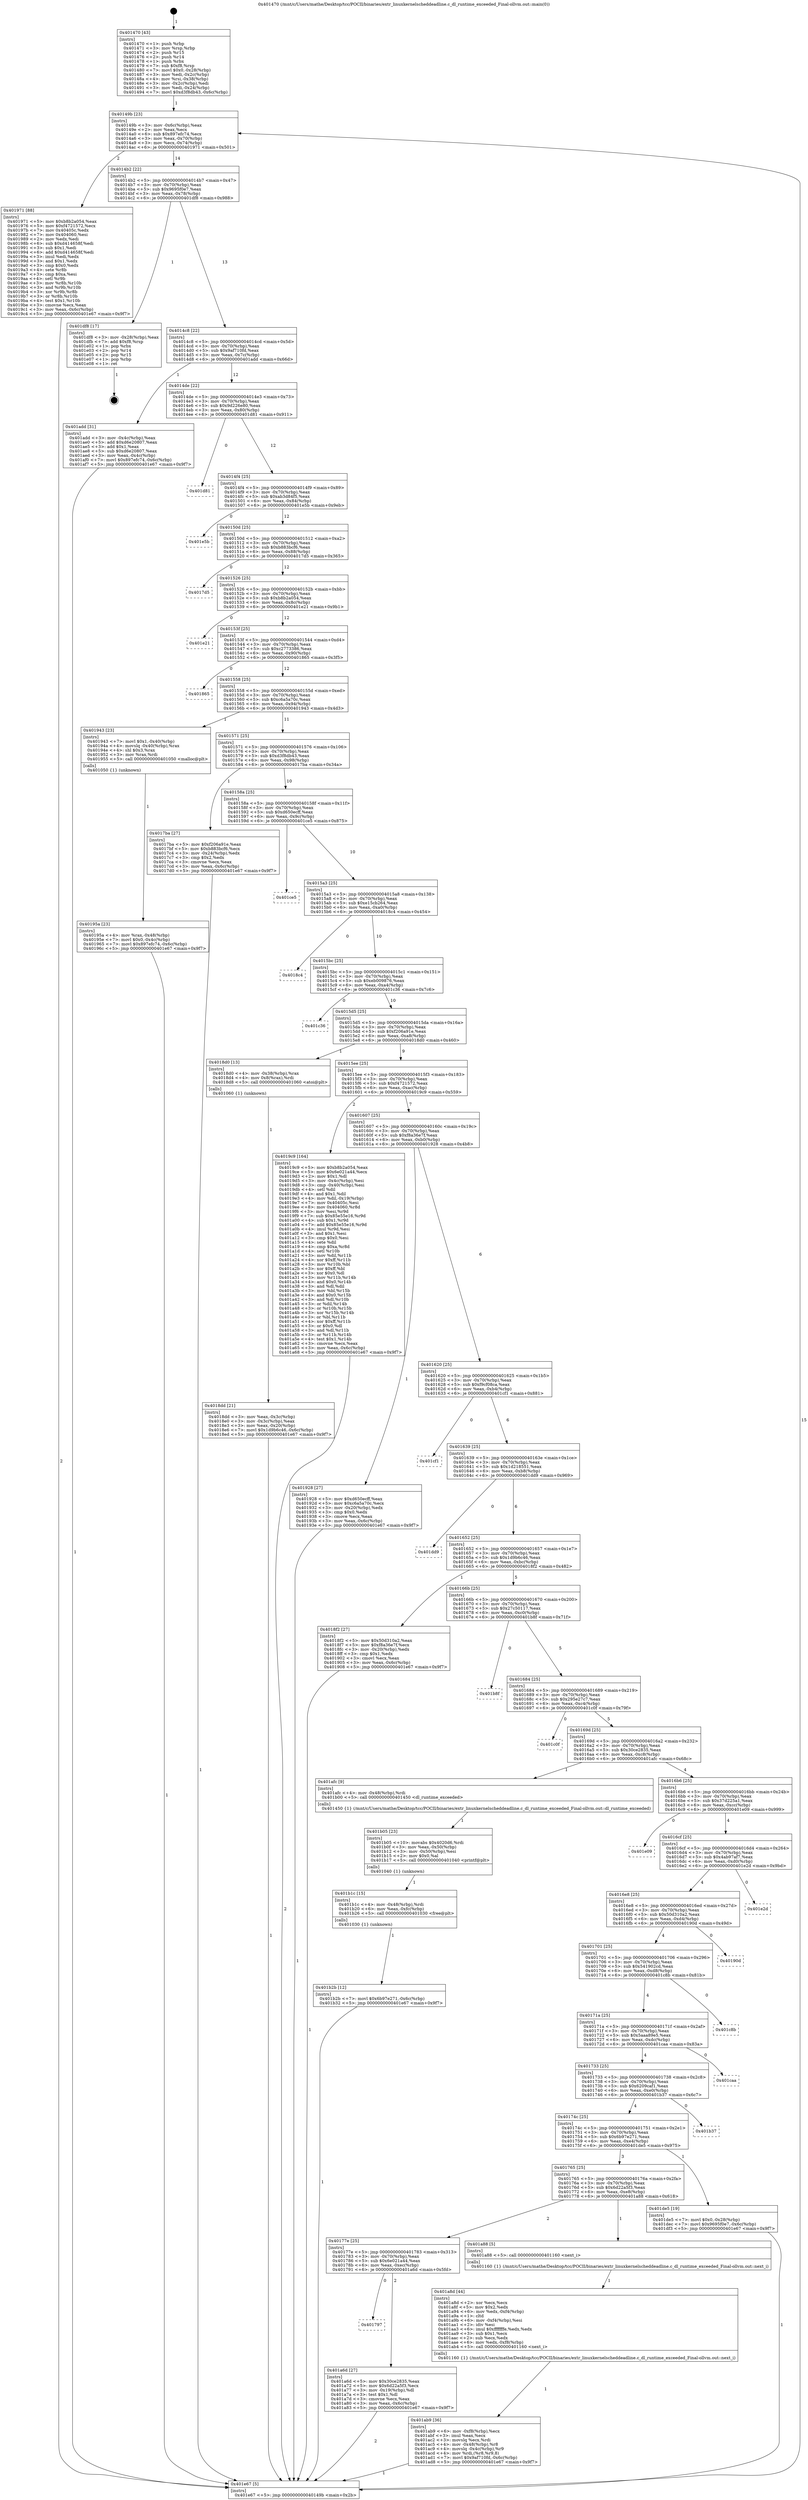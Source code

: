 digraph "0x401470" {
  label = "0x401470 (/mnt/c/Users/mathe/Desktop/tcc/POCII/binaries/extr_linuxkernelscheddeadline.c_dl_runtime_exceeded_Final-ollvm.out::main(0))"
  labelloc = "t"
  node[shape=record]

  Entry [label="",width=0.3,height=0.3,shape=circle,fillcolor=black,style=filled]
  "0x40149b" [label="{
     0x40149b [23]\l
     | [instrs]\l
     &nbsp;&nbsp;0x40149b \<+3\>: mov -0x6c(%rbp),%eax\l
     &nbsp;&nbsp;0x40149e \<+2\>: mov %eax,%ecx\l
     &nbsp;&nbsp;0x4014a0 \<+6\>: sub $0x897efc74,%ecx\l
     &nbsp;&nbsp;0x4014a6 \<+3\>: mov %eax,-0x70(%rbp)\l
     &nbsp;&nbsp;0x4014a9 \<+3\>: mov %ecx,-0x74(%rbp)\l
     &nbsp;&nbsp;0x4014ac \<+6\>: je 0000000000401971 \<main+0x501\>\l
  }"]
  "0x401971" [label="{
     0x401971 [88]\l
     | [instrs]\l
     &nbsp;&nbsp;0x401971 \<+5\>: mov $0xb8b2a054,%eax\l
     &nbsp;&nbsp;0x401976 \<+5\>: mov $0xf4721572,%ecx\l
     &nbsp;&nbsp;0x40197b \<+7\>: mov 0x40405c,%edx\l
     &nbsp;&nbsp;0x401982 \<+7\>: mov 0x404060,%esi\l
     &nbsp;&nbsp;0x401989 \<+2\>: mov %edx,%edi\l
     &nbsp;&nbsp;0x40198b \<+6\>: sub $0xd414658f,%edi\l
     &nbsp;&nbsp;0x401991 \<+3\>: sub $0x1,%edi\l
     &nbsp;&nbsp;0x401994 \<+6\>: add $0xd414658f,%edi\l
     &nbsp;&nbsp;0x40199a \<+3\>: imul %edi,%edx\l
     &nbsp;&nbsp;0x40199d \<+3\>: and $0x1,%edx\l
     &nbsp;&nbsp;0x4019a0 \<+3\>: cmp $0x0,%edx\l
     &nbsp;&nbsp;0x4019a3 \<+4\>: sete %r8b\l
     &nbsp;&nbsp;0x4019a7 \<+3\>: cmp $0xa,%esi\l
     &nbsp;&nbsp;0x4019aa \<+4\>: setl %r9b\l
     &nbsp;&nbsp;0x4019ae \<+3\>: mov %r8b,%r10b\l
     &nbsp;&nbsp;0x4019b1 \<+3\>: and %r9b,%r10b\l
     &nbsp;&nbsp;0x4019b4 \<+3\>: xor %r9b,%r8b\l
     &nbsp;&nbsp;0x4019b7 \<+3\>: or %r8b,%r10b\l
     &nbsp;&nbsp;0x4019ba \<+4\>: test $0x1,%r10b\l
     &nbsp;&nbsp;0x4019be \<+3\>: cmovne %ecx,%eax\l
     &nbsp;&nbsp;0x4019c1 \<+3\>: mov %eax,-0x6c(%rbp)\l
     &nbsp;&nbsp;0x4019c4 \<+5\>: jmp 0000000000401e67 \<main+0x9f7\>\l
  }"]
  "0x4014b2" [label="{
     0x4014b2 [22]\l
     | [instrs]\l
     &nbsp;&nbsp;0x4014b2 \<+5\>: jmp 00000000004014b7 \<main+0x47\>\l
     &nbsp;&nbsp;0x4014b7 \<+3\>: mov -0x70(%rbp),%eax\l
     &nbsp;&nbsp;0x4014ba \<+5\>: sub $0x9695f0e7,%eax\l
     &nbsp;&nbsp;0x4014bf \<+3\>: mov %eax,-0x78(%rbp)\l
     &nbsp;&nbsp;0x4014c2 \<+6\>: je 0000000000401df8 \<main+0x988\>\l
  }"]
  Exit [label="",width=0.3,height=0.3,shape=circle,fillcolor=black,style=filled,peripheries=2]
  "0x401df8" [label="{
     0x401df8 [17]\l
     | [instrs]\l
     &nbsp;&nbsp;0x401df8 \<+3\>: mov -0x28(%rbp),%eax\l
     &nbsp;&nbsp;0x401dfb \<+7\>: add $0xf8,%rsp\l
     &nbsp;&nbsp;0x401e02 \<+1\>: pop %rbx\l
     &nbsp;&nbsp;0x401e03 \<+2\>: pop %r14\l
     &nbsp;&nbsp;0x401e05 \<+2\>: pop %r15\l
     &nbsp;&nbsp;0x401e07 \<+1\>: pop %rbp\l
     &nbsp;&nbsp;0x401e08 \<+1\>: ret\l
  }"]
  "0x4014c8" [label="{
     0x4014c8 [22]\l
     | [instrs]\l
     &nbsp;&nbsp;0x4014c8 \<+5\>: jmp 00000000004014cd \<main+0x5d\>\l
     &nbsp;&nbsp;0x4014cd \<+3\>: mov -0x70(%rbp),%eax\l
     &nbsp;&nbsp;0x4014d0 \<+5\>: sub $0x9af710fd,%eax\l
     &nbsp;&nbsp;0x4014d5 \<+3\>: mov %eax,-0x7c(%rbp)\l
     &nbsp;&nbsp;0x4014d8 \<+6\>: je 0000000000401add \<main+0x66d\>\l
  }"]
  "0x401b2b" [label="{
     0x401b2b [12]\l
     | [instrs]\l
     &nbsp;&nbsp;0x401b2b \<+7\>: movl $0x6b97e271,-0x6c(%rbp)\l
     &nbsp;&nbsp;0x401b32 \<+5\>: jmp 0000000000401e67 \<main+0x9f7\>\l
  }"]
  "0x401add" [label="{
     0x401add [31]\l
     | [instrs]\l
     &nbsp;&nbsp;0x401add \<+3\>: mov -0x4c(%rbp),%eax\l
     &nbsp;&nbsp;0x401ae0 \<+5\>: add $0xd6e20807,%eax\l
     &nbsp;&nbsp;0x401ae5 \<+3\>: add $0x1,%eax\l
     &nbsp;&nbsp;0x401ae8 \<+5\>: sub $0xd6e20807,%eax\l
     &nbsp;&nbsp;0x401aed \<+3\>: mov %eax,-0x4c(%rbp)\l
     &nbsp;&nbsp;0x401af0 \<+7\>: movl $0x897efc74,-0x6c(%rbp)\l
     &nbsp;&nbsp;0x401af7 \<+5\>: jmp 0000000000401e67 \<main+0x9f7\>\l
  }"]
  "0x4014de" [label="{
     0x4014de [22]\l
     | [instrs]\l
     &nbsp;&nbsp;0x4014de \<+5\>: jmp 00000000004014e3 \<main+0x73\>\l
     &nbsp;&nbsp;0x4014e3 \<+3\>: mov -0x70(%rbp),%eax\l
     &nbsp;&nbsp;0x4014e6 \<+5\>: sub $0x9d226e80,%eax\l
     &nbsp;&nbsp;0x4014eb \<+3\>: mov %eax,-0x80(%rbp)\l
     &nbsp;&nbsp;0x4014ee \<+6\>: je 0000000000401d81 \<main+0x911\>\l
  }"]
  "0x401b1c" [label="{
     0x401b1c [15]\l
     | [instrs]\l
     &nbsp;&nbsp;0x401b1c \<+4\>: mov -0x48(%rbp),%rdi\l
     &nbsp;&nbsp;0x401b20 \<+6\>: mov %eax,-0xfc(%rbp)\l
     &nbsp;&nbsp;0x401b26 \<+5\>: call 0000000000401030 \<free@plt\>\l
     | [calls]\l
     &nbsp;&nbsp;0x401030 \{1\} (unknown)\l
  }"]
  "0x401d81" [label="{
     0x401d81\l
  }", style=dashed]
  "0x4014f4" [label="{
     0x4014f4 [25]\l
     | [instrs]\l
     &nbsp;&nbsp;0x4014f4 \<+5\>: jmp 00000000004014f9 \<main+0x89\>\l
     &nbsp;&nbsp;0x4014f9 \<+3\>: mov -0x70(%rbp),%eax\l
     &nbsp;&nbsp;0x4014fc \<+5\>: sub $0xab3d84f5,%eax\l
     &nbsp;&nbsp;0x401501 \<+6\>: mov %eax,-0x84(%rbp)\l
     &nbsp;&nbsp;0x401507 \<+6\>: je 0000000000401e5b \<main+0x9eb\>\l
  }"]
  "0x401b05" [label="{
     0x401b05 [23]\l
     | [instrs]\l
     &nbsp;&nbsp;0x401b05 \<+10\>: movabs $0x4020d6,%rdi\l
     &nbsp;&nbsp;0x401b0f \<+3\>: mov %eax,-0x50(%rbp)\l
     &nbsp;&nbsp;0x401b12 \<+3\>: mov -0x50(%rbp),%esi\l
     &nbsp;&nbsp;0x401b15 \<+2\>: mov $0x0,%al\l
     &nbsp;&nbsp;0x401b17 \<+5\>: call 0000000000401040 \<printf@plt\>\l
     | [calls]\l
     &nbsp;&nbsp;0x401040 \{1\} (unknown)\l
  }"]
  "0x401e5b" [label="{
     0x401e5b\l
  }", style=dashed]
  "0x40150d" [label="{
     0x40150d [25]\l
     | [instrs]\l
     &nbsp;&nbsp;0x40150d \<+5\>: jmp 0000000000401512 \<main+0xa2\>\l
     &nbsp;&nbsp;0x401512 \<+3\>: mov -0x70(%rbp),%eax\l
     &nbsp;&nbsp;0x401515 \<+5\>: sub $0xb883bcf6,%eax\l
     &nbsp;&nbsp;0x40151a \<+6\>: mov %eax,-0x88(%rbp)\l
     &nbsp;&nbsp;0x401520 \<+6\>: je 00000000004017d5 \<main+0x365\>\l
  }"]
  "0x401ab9" [label="{
     0x401ab9 [36]\l
     | [instrs]\l
     &nbsp;&nbsp;0x401ab9 \<+6\>: mov -0xf8(%rbp),%ecx\l
     &nbsp;&nbsp;0x401abf \<+3\>: imul %eax,%ecx\l
     &nbsp;&nbsp;0x401ac2 \<+3\>: movslq %ecx,%rdi\l
     &nbsp;&nbsp;0x401ac5 \<+4\>: mov -0x48(%rbp),%r8\l
     &nbsp;&nbsp;0x401ac9 \<+4\>: movslq -0x4c(%rbp),%r9\l
     &nbsp;&nbsp;0x401acd \<+4\>: mov %rdi,(%r8,%r9,8)\l
     &nbsp;&nbsp;0x401ad1 \<+7\>: movl $0x9af710fd,-0x6c(%rbp)\l
     &nbsp;&nbsp;0x401ad8 \<+5\>: jmp 0000000000401e67 \<main+0x9f7\>\l
  }"]
  "0x4017d5" [label="{
     0x4017d5\l
  }", style=dashed]
  "0x401526" [label="{
     0x401526 [25]\l
     | [instrs]\l
     &nbsp;&nbsp;0x401526 \<+5\>: jmp 000000000040152b \<main+0xbb\>\l
     &nbsp;&nbsp;0x40152b \<+3\>: mov -0x70(%rbp),%eax\l
     &nbsp;&nbsp;0x40152e \<+5\>: sub $0xb8b2a054,%eax\l
     &nbsp;&nbsp;0x401533 \<+6\>: mov %eax,-0x8c(%rbp)\l
     &nbsp;&nbsp;0x401539 \<+6\>: je 0000000000401e21 \<main+0x9b1\>\l
  }"]
  "0x401a8d" [label="{
     0x401a8d [44]\l
     | [instrs]\l
     &nbsp;&nbsp;0x401a8d \<+2\>: xor %ecx,%ecx\l
     &nbsp;&nbsp;0x401a8f \<+5\>: mov $0x2,%edx\l
     &nbsp;&nbsp;0x401a94 \<+6\>: mov %edx,-0xf4(%rbp)\l
     &nbsp;&nbsp;0x401a9a \<+1\>: cltd\l
     &nbsp;&nbsp;0x401a9b \<+6\>: mov -0xf4(%rbp),%esi\l
     &nbsp;&nbsp;0x401aa1 \<+2\>: idiv %esi\l
     &nbsp;&nbsp;0x401aa3 \<+6\>: imul $0xfffffffe,%edx,%edx\l
     &nbsp;&nbsp;0x401aa9 \<+3\>: sub $0x1,%ecx\l
     &nbsp;&nbsp;0x401aac \<+2\>: sub %ecx,%edx\l
     &nbsp;&nbsp;0x401aae \<+6\>: mov %edx,-0xf8(%rbp)\l
     &nbsp;&nbsp;0x401ab4 \<+5\>: call 0000000000401160 \<next_i\>\l
     | [calls]\l
     &nbsp;&nbsp;0x401160 \{1\} (/mnt/c/Users/mathe/Desktop/tcc/POCII/binaries/extr_linuxkernelscheddeadline.c_dl_runtime_exceeded_Final-ollvm.out::next_i)\l
  }"]
  "0x401e21" [label="{
     0x401e21\l
  }", style=dashed]
  "0x40153f" [label="{
     0x40153f [25]\l
     | [instrs]\l
     &nbsp;&nbsp;0x40153f \<+5\>: jmp 0000000000401544 \<main+0xd4\>\l
     &nbsp;&nbsp;0x401544 \<+3\>: mov -0x70(%rbp),%eax\l
     &nbsp;&nbsp;0x401547 \<+5\>: sub $0xc2773386,%eax\l
     &nbsp;&nbsp;0x40154c \<+6\>: mov %eax,-0x90(%rbp)\l
     &nbsp;&nbsp;0x401552 \<+6\>: je 0000000000401865 \<main+0x3f5\>\l
  }"]
  "0x401797" [label="{
     0x401797\l
  }", style=dashed]
  "0x401865" [label="{
     0x401865\l
  }", style=dashed]
  "0x401558" [label="{
     0x401558 [25]\l
     | [instrs]\l
     &nbsp;&nbsp;0x401558 \<+5\>: jmp 000000000040155d \<main+0xed\>\l
     &nbsp;&nbsp;0x40155d \<+3\>: mov -0x70(%rbp),%eax\l
     &nbsp;&nbsp;0x401560 \<+5\>: sub $0xc6a5a70c,%eax\l
     &nbsp;&nbsp;0x401565 \<+6\>: mov %eax,-0x94(%rbp)\l
     &nbsp;&nbsp;0x40156b \<+6\>: je 0000000000401943 \<main+0x4d3\>\l
  }"]
  "0x401a6d" [label="{
     0x401a6d [27]\l
     | [instrs]\l
     &nbsp;&nbsp;0x401a6d \<+5\>: mov $0x30ce2835,%eax\l
     &nbsp;&nbsp;0x401a72 \<+5\>: mov $0x6d22a5f3,%ecx\l
     &nbsp;&nbsp;0x401a77 \<+3\>: mov -0x19(%rbp),%dl\l
     &nbsp;&nbsp;0x401a7a \<+3\>: test $0x1,%dl\l
     &nbsp;&nbsp;0x401a7d \<+3\>: cmovne %ecx,%eax\l
     &nbsp;&nbsp;0x401a80 \<+3\>: mov %eax,-0x6c(%rbp)\l
     &nbsp;&nbsp;0x401a83 \<+5\>: jmp 0000000000401e67 \<main+0x9f7\>\l
  }"]
  "0x401943" [label="{
     0x401943 [23]\l
     | [instrs]\l
     &nbsp;&nbsp;0x401943 \<+7\>: movl $0x1,-0x40(%rbp)\l
     &nbsp;&nbsp;0x40194a \<+4\>: movslq -0x40(%rbp),%rax\l
     &nbsp;&nbsp;0x40194e \<+4\>: shl $0x3,%rax\l
     &nbsp;&nbsp;0x401952 \<+3\>: mov %rax,%rdi\l
     &nbsp;&nbsp;0x401955 \<+5\>: call 0000000000401050 \<malloc@plt\>\l
     | [calls]\l
     &nbsp;&nbsp;0x401050 \{1\} (unknown)\l
  }"]
  "0x401571" [label="{
     0x401571 [25]\l
     | [instrs]\l
     &nbsp;&nbsp;0x401571 \<+5\>: jmp 0000000000401576 \<main+0x106\>\l
     &nbsp;&nbsp;0x401576 \<+3\>: mov -0x70(%rbp),%eax\l
     &nbsp;&nbsp;0x401579 \<+5\>: sub $0xd3f8db43,%eax\l
     &nbsp;&nbsp;0x40157e \<+6\>: mov %eax,-0x98(%rbp)\l
     &nbsp;&nbsp;0x401584 \<+6\>: je 00000000004017ba \<main+0x34a\>\l
  }"]
  "0x40177e" [label="{
     0x40177e [25]\l
     | [instrs]\l
     &nbsp;&nbsp;0x40177e \<+5\>: jmp 0000000000401783 \<main+0x313\>\l
     &nbsp;&nbsp;0x401783 \<+3\>: mov -0x70(%rbp),%eax\l
     &nbsp;&nbsp;0x401786 \<+5\>: sub $0x6e021a44,%eax\l
     &nbsp;&nbsp;0x40178b \<+6\>: mov %eax,-0xec(%rbp)\l
     &nbsp;&nbsp;0x401791 \<+6\>: je 0000000000401a6d \<main+0x5fd\>\l
  }"]
  "0x4017ba" [label="{
     0x4017ba [27]\l
     | [instrs]\l
     &nbsp;&nbsp;0x4017ba \<+5\>: mov $0xf206a91e,%eax\l
     &nbsp;&nbsp;0x4017bf \<+5\>: mov $0xb883bcf6,%ecx\l
     &nbsp;&nbsp;0x4017c4 \<+3\>: mov -0x24(%rbp),%edx\l
     &nbsp;&nbsp;0x4017c7 \<+3\>: cmp $0x2,%edx\l
     &nbsp;&nbsp;0x4017ca \<+3\>: cmovne %ecx,%eax\l
     &nbsp;&nbsp;0x4017cd \<+3\>: mov %eax,-0x6c(%rbp)\l
     &nbsp;&nbsp;0x4017d0 \<+5\>: jmp 0000000000401e67 \<main+0x9f7\>\l
  }"]
  "0x40158a" [label="{
     0x40158a [25]\l
     | [instrs]\l
     &nbsp;&nbsp;0x40158a \<+5\>: jmp 000000000040158f \<main+0x11f\>\l
     &nbsp;&nbsp;0x40158f \<+3\>: mov -0x70(%rbp),%eax\l
     &nbsp;&nbsp;0x401592 \<+5\>: sub $0xd650ecff,%eax\l
     &nbsp;&nbsp;0x401597 \<+6\>: mov %eax,-0x9c(%rbp)\l
     &nbsp;&nbsp;0x40159d \<+6\>: je 0000000000401ce5 \<main+0x875\>\l
  }"]
  "0x401e67" [label="{
     0x401e67 [5]\l
     | [instrs]\l
     &nbsp;&nbsp;0x401e67 \<+5\>: jmp 000000000040149b \<main+0x2b\>\l
  }"]
  "0x401470" [label="{
     0x401470 [43]\l
     | [instrs]\l
     &nbsp;&nbsp;0x401470 \<+1\>: push %rbp\l
     &nbsp;&nbsp;0x401471 \<+3\>: mov %rsp,%rbp\l
     &nbsp;&nbsp;0x401474 \<+2\>: push %r15\l
     &nbsp;&nbsp;0x401476 \<+2\>: push %r14\l
     &nbsp;&nbsp;0x401478 \<+1\>: push %rbx\l
     &nbsp;&nbsp;0x401479 \<+7\>: sub $0xf8,%rsp\l
     &nbsp;&nbsp;0x401480 \<+7\>: movl $0x0,-0x28(%rbp)\l
     &nbsp;&nbsp;0x401487 \<+3\>: mov %edi,-0x2c(%rbp)\l
     &nbsp;&nbsp;0x40148a \<+4\>: mov %rsi,-0x38(%rbp)\l
     &nbsp;&nbsp;0x40148e \<+3\>: mov -0x2c(%rbp),%edi\l
     &nbsp;&nbsp;0x401491 \<+3\>: mov %edi,-0x24(%rbp)\l
     &nbsp;&nbsp;0x401494 \<+7\>: movl $0xd3f8db43,-0x6c(%rbp)\l
  }"]
  "0x401a88" [label="{
     0x401a88 [5]\l
     | [instrs]\l
     &nbsp;&nbsp;0x401a88 \<+5\>: call 0000000000401160 \<next_i\>\l
     | [calls]\l
     &nbsp;&nbsp;0x401160 \{1\} (/mnt/c/Users/mathe/Desktop/tcc/POCII/binaries/extr_linuxkernelscheddeadline.c_dl_runtime_exceeded_Final-ollvm.out::next_i)\l
  }"]
  "0x401ce5" [label="{
     0x401ce5\l
  }", style=dashed]
  "0x4015a3" [label="{
     0x4015a3 [25]\l
     | [instrs]\l
     &nbsp;&nbsp;0x4015a3 \<+5\>: jmp 00000000004015a8 \<main+0x138\>\l
     &nbsp;&nbsp;0x4015a8 \<+3\>: mov -0x70(%rbp),%eax\l
     &nbsp;&nbsp;0x4015ab \<+5\>: sub $0xe15cb264,%eax\l
     &nbsp;&nbsp;0x4015b0 \<+6\>: mov %eax,-0xa0(%rbp)\l
     &nbsp;&nbsp;0x4015b6 \<+6\>: je 00000000004018c4 \<main+0x454\>\l
  }"]
  "0x401765" [label="{
     0x401765 [25]\l
     | [instrs]\l
     &nbsp;&nbsp;0x401765 \<+5\>: jmp 000000000040176a \<main+0x2fa\>\l
     &nbsp;&nbsp;0x40176a \<+3\>: mov -0x70(%rbp),%eax\l
     &nbsp;&nbsp;0x40176d \<+5\>: sub $0x6d22a5f3,%eax\l
     &nbsp;&nbsp;0x401772 \<+6\>: mov %eax,-0xe8(%rbp)\l
     &nbsp;&nbsp;0x401778 \<+6\>: je 0000000000401a88 \<main+0x618\>\l
  }"]
  "0x4018c4" [label="{
     0x4018c4\l
  }", style=dashed]
  "0x4015bc" [label="{
     0x4015bc [25]\l
     | [instrs]\l
     &nbsp;&nbsp;0x4015bc \<+5\>: jmp 00000000004015c1 \<main+0x151\>\l
     &nbsp;&nbsp;0x4015c1 \<+3\>: mov -0x70(%rbp),%eax\l
     &nbsp;&nbsp;0x4015c4 \<+5\>: sub $0xeb009876,%eax\l
     &nbsp;&nbsp;0x4015c9 \<+6\>: mov %eax,-0xa4(%rbp)\l
     &nbsp;&nbsp;0x4015cf \<+6\>: je 0000000000401c36 \<main+0x7c6\>\l
  }"]
  "0x401de5" [label="{
     0x401de5 [19]\l
     | [instrs]\l
     &nbsp;&nbsp;0x401de5 \<+7\>: movl $0x0,-0x28(%rbp)\l
     &nbsp;&nbsp;0x401dec \<+7\>: movl $0x9695f0e7,-0x6c(%rbp)\l
     &nbsp;&nbsp;0x401df3 \<+5\>: jmp 0000000000401e67 \<main+0x9f7\>\l
  }"]
  "0x401c36" [label="{
     0x401c36\l
  }", style=dashed]
  "0x4015d5" [label="{
     0x4015d5 [25]\l
     | [instrs]\l
     &nbsp;&nbsp;0x4015d5 \<+5\>: jmp 00000000004015da \<main+0x16a\>\l
     &nbsp;&nbsp;0x4015da \<+3\>: mov -0x70(%rbp),%eax\l
     &nbsp;&nbsp;0x4015dd \<+5\>: sub $0xf206a91e,%eax\l
     &nbsp;&nbsp;0x4015e2 \<+6\>: mov %eax,-0xa8(%rbp)\l
     &nbsp;&nbsp;0x4015e8 \<+6\>: je 00000000004018d0 \<main+0x460\>\l
  }"]
  "0x40174c" [label="{
     0x40174c [25]\l
     | [instrs]\l
     &nbsp;&nbsp;0x40174c \<+5\>: jmp 0000000000401751 \<main+0x2e1\>\l
     &nbsp;&nbsp;0x401751 \<+3\>: mov -0x70(%rbp),%eax\l
     &nbsp;&nbsp;0x401754 \<+5\>: sub $0x6b97e271,%eax\l
     &nbsp;&nbsp;0x401759 \<+6\>: mov %eax,-0xe4(%rbp)\l
     &nbsp;&nbsp;0x40175f \<+6\>: je 0000000000401de5 \<main+0x975\>\l
  }"]
  "0x4018d0" [label="{
     0x4018d0 [13]\l
     | [instrs]\l
     &nbsp;&nbsp;0x4018d0 \<+4\>: mov -0x38(%rbp),%rax\l
     &nbsp;&nbsp;0x4018d4 \<+4\>: mov 0x8(%rax),%rdi\l
     &nbsp;&nbsp;0x4018d8 \<+5\>: call 0000000000401060 \<atoi@plt\>\l
     | [calls]\l
     &nbsp;&nbsp;0x401060 \{1\} (unknown)\l
  }"]
  "0x4015ee" [label="{
     0x4015ee [25]\l
     | [instrs]\l
     &nbsp;&nbsp;0x4015ee \<+5\>: jmp 00000000004015f3 \<main+0x183\>\l
     &nbsp;&nbsp;0x4015f3 \<+3\>: mov -0x70(%rbp),%eax\l
     &nbsp;&nbsp;0x4015f6 \<+5\>: sub $0xf4721572,%eax\l
     &nbsp;&nbsp;0x4015fb \<+6\>: mov %eax,-0xac(%rbp)\l
     &nbsp;&nbsp;0x401601 \<+6\>: je 00000000004019c9 \<main+0x559\>\l
  }"]
  "0x4018dd" [label="{
     0x4018dd [21]\l
     | [instrs]\l
     &nbsp;&nbsp;0x4018dd \<+3\>: mov %eax,-0x3c(%rbp)\l
     &nbsp;&nbsp;0x4018e0 \<+3\>: mov -0x3c(%rbp),%eax\l
     &nbsp;&nbsp;0x4018e3 \<+3\>: mov %eax,-0x20(%rbp)\l
     &nbsp;&nbsp;0x4018e6 \<+7\>: movl $0x1d9b6c46,-0x6c(%rbp)\l
     &nbsp;&nbsp;0x4018ed \<+5\>: jmp 0000000000401e67 \<main+0x9f7\>\l
  }"]
  "0x401b37" [label="{
     0x401b37\l
  }", style=dashed]
  "0x4019c9" [label="{
     0x4019c9 [164]\l
     | [instrs]\l
     &nbsp;&nbsp;0x4019c9 \<+5\>: mov $0xb8b2a054,%eax\l
     &nbsp;&nbsp;0x4019ce \<+5\>: mov $0x6e021a44,%ecx\l
     &nbsp;&nbsp;0x4019d3 \<+2\>: mov $0x1,%dl\l
     &nbsp;&nbsp;0x4019d5 \<+3\>: mov -0x4c(%rbp),%esi\l
     &nbsp;&nbsp;0x4019d8 \<+3\>: cmp -0x40(%rbp),%esi\l
     &nbsp;&nbsp;0x4019db \<+4\>: setl %dil\l
     &nbsp;&nbsp;0x4019df \<+4\>: and $0x1,%dil\l
     &nbsp;&nbsp;0x4019e3 \<+4\>: mov %dil,-0x19(%rbp)\l
     &nbsp;&nbsp;0x4019e7 \<+7\>: mov 0x40405c,%esi\l
     &nbsp;&nbsp;0x4019ee \<+8\>: mov 0x404060,%r8d\l
     &nbsp;&nbsp;0x4019f6 \<+3\>: mov %esi,%r9d\l
     &nbsp;&nbsp;0x4019f9 \<+7\>: sub $0x85e55e16,%r9d\l
     &nbsp;&nbsp;0x401a00 \<+4\>: sub $0x1,%r9d\l
     &nbsp;&nbsp;0x401a04 \<+7\>: add $0x85e55e16,%r9d\l
     &nbsp;&nbsp;0x401a0b \<+4\>: imul %r9d,%esi\l
     &nbsp;&nbsp;0x401a0f \<+3\>: and $0x1,%esi\l
     &nbsp;&nbsp;0x401a12 \<+3\>: cmp $0x0,%esi\l
     &nbsp;&nbsp;0x401a15 \<+4\>: sete %dil\l
     &nbsp;&nbsp;0x401a19 \<+4\>: cmp $0xa,%r8d\l
     &nbsp;&nbsp;0x401a1d \<+4\>: setl %r10b\l
     &nbsp;&nbsp;0x401a21 \<+3\>: mov %dil,%r11b\l
     &nbsp;&nbsp;0x401a24 \<+4\>: xor $0xff,%r11b\l
     &nbsp;&nbsp;0x401a28 \<+3\>: mov %r10b,%bl\l
     &nbsp;&nbsp;0x401a2b \<+3\>: xor $0xff,%bl\l
     &nbsp;&nbsp;0x401a2e \<+3\>: xor $0x0,%dl\l
     &nbsp;&nbsp;0x401a31 \<+3\>: mov %r11b,%r14b\l
     &nbsp;&nbsp;0x401a34 \<+4\>: and $0x0,%r14b\l
     &nbsp;&nbsp;0x401a38 \<+3\>: and %dl,%dil\l
     &nbsp;&nbsp;0x401a3b \<+3\>: mov %bl,%r15b\l
     &nbsp;&nbsp;0x401a3e \<+4\>: and $0x0,%r15b\l
     &nbsp;&nbsp;0x401a42 \<+3\>: and %dl,%r10b\l
     &nbsp;&nbsp;0x401a45 \<+3\>: or %dil,%r14b\l
     &nbsp;&nbsp;0x401a48 \<+3\>: or %r10b,%r15b\l
     &nbsp;&nbsp;0x401a4b \<+3\>: xor %r15b,%r14b\l
     &nbsp;&nbsp;0x401a4e \<+3\>: or %bl,%r11b\l
     &nbsp;&nbsp;0x401a51 \<+4\>: xor $0xff,%r11b\l
     &nbsp;&nbsp;0x401a55 \<+3\>: or $0x0,%dl\l
     &nbsp;&nbsp;0x401a58 \<+3\>: and %dl,%r11b\l
     &nbsp;&nbsp;0x401a5b \<+3\>: or %r11b,%r14b\l
     &nbsp;&nbsp;0x401a5e \<+4\>: test $0x1,%r14b\l
     &nbsp;&nbsp;0x401a62 \<+3\>: cmovne %ecx,%eax\l
     &nbsp;&nbsp;0x401a65 \<+3\>: mov %eax,-0x6c(%rbp)\l
     &nbsp;&nbsp;0x401a68 \<+5\>: jmp 0000000000401e67 \<main+0x9f7\>\l
  }"]
  "0x401607" [label="{
     0x401607 [25]\l
     | [instrs]\l
     &nbsp;&nbsp;0x401607 \<+5\>: jmp 000000000040160c \<main+0x19c\>\l
     &nbsp;&nbsp;0x40160c \<+3\>: mov -0x70(%rbp),%eax\l
     &nbsp;&nbsp;0x40160f \<+5\>: sub $0xf8a36e7f,%eax\l
     &nbsp;&nbsp;0x401614 \<+6\>: mov %eax,-0xb0(%rbp)\l
     &nbsp;&nbsp;0x40161a \<+6\>: je 0000000000401928 \<main+0x4b8\>\l
  }"]
  "0x401733" [label="{
     0x401733 [25]\l
     | [instrs]\l
     &nbsp;&nbsp;0x401733 \<+5\>: jmp 0000000000401738 \<main+0x2c8\>\l
     &nbsp;&nbsp;0x401738 \<+3\>: mov -0x70(%rbp),%eax\l
     &nbsp;&nbsp;0x40173b \<+5\>: sub $0x6209caf1,%eax\l
     &nbsp;&nbsp;0x401740 \<+6\>: mov %eax,-0xe0(%rbp)\l
     &nbsp;&nbsp;0x401746 \<+6\>: je 0000000000401b37 \<main+0x6c7\>\l
  }"]
  "0x401928" [label="{
     0x401928 [27]\l
     | [instrs]\l
     &nbsp;&nbsp;0x401928 \<+5\>: mov $0xd650ecff,%eax\l
     &nbsp;&nbsp;0x40192d \<+5\>: mov $0xc6a5a70c,%ecx\l
     &nbsp;&nbsp;0x401932 \<+3\>: mov -0x20(%rbp),%edx\l
     &nbsp;&nbsp;0x401935 \<+3\>: cmp $0x0,%edx\l
     &nbsp;&nbsp;0x401938 \<+3\>: cmove %ecx,%eax\l
     &nbsp;&nbsp;0x40193b \<+3\>: mov %eax,-0x6c(%rbp)\l
     &nbsp;&nbsp;0x40193e \<+5\>: jmp 0000000000401e67 \<main+0x9f7\>\l
  }"]
  "0x401620" [label="{
     0x401620 [25]\l
     | [instrs]\l
     &nbsp;&nbsp;0x401620 \<+5\>: jmp 0000000000401625 \<main+0x1b5\>\l
     &nbsp;&nbsp;0x401625 \<+3\>: mov -0x70(%rbp),%eax\l
     &nbsp;&nbsp;0x401628 \<+5\>: sub $0xf9cf08ca,%eax\l
     &nbsp;&nbsp;0x40162d \<+6\>: mov %eax,-0xb4(%rbp)\l
     &nbsp;&nbsp;0x401633 \<+6\>: je 0000000000401cf1 \<main+0x881\>\l
  }"]
  "0x401caa" [label="{
     0x401caa\l
  }", style=dashed]
  "0x401cf1" [label="{
     0x401cf1\l
  }", style=dashed]
  "0x401639" [label="{
     0x401639 [25]\l
     | [instrs]\l
     &nbsp;&nbsp;0x401639 \<+5\>: jmp 000000000040163e \<main+0x1ce\>\l
     &nbsp;&nbsp;0x40163e \<+3\>: mov -0x70(%rbp),%eax\l
     &nbsp;&nbsp;0x401641 \<+5\>: sub $0x1d218551,%eax\l
     &nbsp;&nbsp;0x401646 \<+6\>: mov %eax,-0xb8(%rbp)\l
     &nbsp;&nbsp;0x40164c \<+6\>: je 0000000000401dd9 \<main+0x969\>\l
  }"]
  "0x40171a" [label="{
     0x40171a [25]\l
     | [instrs]\l
     &nbsp;&nbsp;0x40171a \<+5\>: jmp 000000000040171f \<main+0x2af\>\l
     &nbsp;&nbsp;0x40171f \<+3\>: mov -0x70(%rbp),%eax\l
     &nbsp;&nbsp;0x401722 \<+5\>: sub $0x5aaa89e5,%eax\l
     &nbsp;&nbsp;0x401727 \<+6\>: mov %eax,-0xdc(%rbp)\l
     &nbsp;&nbsp;0x40172d \<+6\>: je 0000000000401caa \<main+0x83a\>\l
  }"]
  "0x401dd9" [label="{
     0x401dd9\l
  }", style=dashed]
  "0x401652" [label="{
     0x401652 [25]\l
     | [instrs]\l
     &nbsp;&nbsp;0x401652 \<+5\>: jmp 0000000000401657 \<main+0x1e7\>\l
     &nbsp;&nbsp;0x401657 \<+3\>: mov -0x70(%rbp),%eax\l
     &nbsp;&nbsp;0x40165a \<+5\>: sub $0x1d9b6c46,%eax\l
     &nbsp;&nbsp;0x40165f \<+6\>: mov %eax,-0xbc(%rbp)\l
     &nbsp;&nbsp;0x401665 \<+6\>: je 00000000004018f2 \<main+0x482\>\l
  }"]
  "0x401c8b" [label="{
     0x401c8b\l
  }", style=dashed]
  "0x4018f2" [label="{
     0x4018f2 [27]\l
     | [instrs]\l
     &nbsp;&nbsp;0x4018f2 \<+5\>: mov $0x50d310a2,%eax\l
     &nbsp;&nbsp;0x4018f7 \<+5\>: mov $0xf8a36e7f,%ecx\l
     &nbsp;&nbsp;0x4018fc \<+3\>: mov -0x20(%rbp),%edx\l
     &nbsp;&nbsp;0x4018ff \<+3\>: cmp $0x1,%edx\l
     &nbsp;&nbsp;0x401902 \<+3\>: cmovl %ecx,%eax\l
     &nbsp;&nbsp;0x401905 \<+3\>: mov %eax,-0x6c(%rbp)\l
     &nbsp;&nbsp;0x401908 \<+5\>: jmp 0000000000401e67 \<main+0x9f7\>\l
  }"]
  "0x40166b" [label="{
     0x40166b [25]\l
     | [instrs]\l
     &nbsp;&nbsp;0x40166b \<+5\>: jmp 0000000000401670 \<main+0x200\>\l
     &nbsp;&nbsp;0x401670 \<+3\>: mov -0x70(%rbp),%eax\l
     &nbsp;&nbsp;0x401673 \<+5\>: sub $0x27c50117,%eax\l
     &nbsp;&nbsp;0x401678 \<+6\>: mov %eax,-0xc0(%rbp)\l
     &nbsp;&nbsp;0x40167e \<+6\>: je 0000000000401b8f \<main+0x71f\>\l
  }"]
  "0x40195a" [label="{
     0x40195a [23]\l
     | [instrs]\l
     &nbsp;&nbsp;0x40195a \<+4\>: mov %rax,-0x48(%rbp)\l
     &nbsp;&nbsp;0x40195e \<+7\>: movl $0x0,-0x4c(%rbp)\l
     &nbsp;&nbsp;0x401965 \<+7\>: movl $0x897efc74,-0x6c(%rbp)\l
     &nbsp;&nbsp;0x40196c \<+5\>: jmp 0000000000401e67 \<main+0x9f7\>\l
  }"]
  "0x401701" [label="{
     0x401701 [25]\l
     | [instrs]\l
     &nbsp;&nbsp;0x401701 \<+5\>: jmp 0000000000401706 \<main+0x296\>\l
     &nbsp;&nbsp;0x401706 \<+3\>: mov -0x70(%rbp),%eax\l
     &nbsp;&nbsp;0x401709 \<+5\>: sub $0x541902cd,%eax\l
     &nbsp;&nbsp;0x40170e \<+6\>: mov %eax,-0xd8(%rbp)\l
     &nbsp;&nbsp;0x401714 \<+6\>: je 0000000000401c8b \<main+0x81b\>\l
  }"]
  "0x401b8f" [label="{
     0x401b8f\l
  }", style=dashed]
  "0x401684" [label="{
     0x401684 [25]\l
     | [instrs]\l
     &nbsp;&nbsp;0x401684 \<+5\>: jmp 0000000000401689 \<main+0x219\>\l
     &nbsp;&nbsp;0x401689 \<+3\>: mov -0x70(%rbp),%eax\l
     &nbsp;&nbsp;0x40168c \<+5\>: sub $0x295e27c7,%eax\l
     &nbsp;&nbsp;0x401691 \<+6\>: mov %eax,-0xc4(%rbp)\l
     &nbsp;&nbsp;0x401697 \<+6\>: je 0000000000401c0f \<main+0x79f\>\l
  }"]
  "0x40190d" [label="{
     0x40190d\l
  }", style=dashed]
  "0x401c0f" [label="{
     0x401c0f\l
  }", style=dashed]
  "0x40169d" [label="{
     0x40169d [25]\l
     | [instrs]\l
     &nbsp;&nbsp;0x40169d \<+5\>: jmp 00000000004016a2 \<main+0x232\>\l
     &nbsp;&nbsp;0x4016a2 \<+3\>: mov -0x70(%rbp),%eax\l
     &nbsp;&nbsp;0x4016a5 \<+5\>: sub $0x30ce2835,%eax\l
     &nbsp;&nbsp;0x4016aa \<+6\>: mov %eax,-0xc8(%rbp)\l
     &nbsp;&nbsp;0x4016b0 \<+6\>: je 0000000000401afc \<main+0x68c\>\l
  }"]
  "0x4016e8" [label="{
     0x4016e8 [25]\l
     | [instrs]\l
     &nbsp;&nbsp;0x4016e8 \<+5\>: jmp 00000000004016ed \<main+0x27d\>\l
     &nbsp;&nbsp;0x4016ed \<+3\>: mov -0x70(%rbp),%eax\l
     &nbsp;&nbsp;0x4016f0 \<+5\>: sub $0x50d310a2,%eax\l
     &nbsp;&nbsp;0x4016f5 \<+6\>: mov %eax,-0xd4(%rbp)\l
     &nbsp;&nbsp;0x4016fb \<+6\>: je 000000000040190d \<main+0x49d\>\l
  }"]
  "0x401afc" [label="{
     0x401afc [9]\l
     | [instrs]\l
     &nbsp;&nbsp;0x401afc \<+4\>: mov -0x48(%rbp),%rdi\l
     &nbsp;&nbsp;0x401b00 \<+5\>: call 0000000000401450 \<dl_runtime_exceeded\>\l
     | [calls]\l
     &nbsp;&nbsp;0x401450 \{1\} (/mnt/c/Users/mathe/Desktop/tcc/POCII/binaries/extr_linuxkernelscheddeadline.c_dl_runtime_exceeded_Final-ollvm.out::dl_runtime_exceeded)\l
  }"]
  "0x4016b6" [label="{
     0x4016b6 [25]\l
     | [instrs]\l
     &nbsp;&nbsp;0x4016b6 \<+5\>: jmp 00000000004016bb \<main+0x24b\>\l
     &nbsp;&nbsp;0x4016bb \<+3\>: mov -0x70(%rbp),%eax\l
     &nbsp;&nbsp;0x4016be \<+5\>: sub $0x37d225a1,%eax\l
     &nbsp;&nbsp;0x4016c3 \<+6\>: mov %eax,-0xcc(%rbp)\l
     &nbsp;&nbsp;0x4016c9 \<+6\>: je 0000000000401e09 \<main+0x999\>\l
  }"]
  "0x401e2d" [label="{
     0x401e2d\l
  }", style=dashed]
  "0x401e09" [label="{
     0x401e09\l
  }", style=dashed]
  "0x4016cf" [label="{
     0x4016cf [25]\l
     | [instrs]\l
     &nbsp;&nbsp;0x4016cf \<+5\>: jmp 00000000004016d4 \<main+0x264\>\l
     &nbsp;&nbsp;0x4016d4 \<+3\>: mov -0x70(%rbp),%eax\l
     &nbsp;&nbsp;0x4016d7 \<+5\>: sub $0x4ab97af7,%eax\l
     &nbsp;&nbsp;0x4016dc \<+6\>: mov %eax,-0xd0(%rbp)\l
     &nbsp;&nbsp;0x4016e2 \<+6\>: je 0000000000401e2d \<main+0x9bd\>\l
  }"]
  Entry -> "0x401470" [label=" 1"]
  "0x40149b" -> "0x401971" [label=" 2"]
  "0x40149b" -> "0x4014b2" [label=" 14"]
  "0x401df8" -> Exit [label=" 1"]
  "0x4014b2" -> "0x401df8" [label=" 1"]
  "0x4014b2" -> "0x4014c8" [label=" 13"]
  "0x401de5" -> "0x401e67" [label=" 1"]
  "0x4014c8" -> "0x401add" [label=" 1"]
  "0x4014c8" -> "0x4014de" [label=" 12"]
  "0x401b2b" -> "0x401e67" [label=" 1"]
  "0x4014de" -> "0x401d81" [label=" 0"]
  "0x4014de" -> "0x4014f4" [label=" 12"]
  "0x401b1c" -> "0x401b2b" [label=" 1"]
  "0x4014f4" -> "0x401e5b" [label=" 0"]
  "0x4014f4" -> "0x40150d" [label=" 12"]
  "0x401b05" -> "0x401b1c" [label=" 1"]
  "0x40150d" -> "0x4017d5" [label=" 0"]
  "0x40150d" -> "0x401526" [label=" 12"]
  "0x401afc" -> "0x401b05" [label=" 1"]
  "0x401526" -> "0x401e21" [label=" 0"]
  "0x401526" -> "0x40153f" [label=" 12"]
  "0x401add" -> "0x401e67" [label=" 1"]
  "0x40153f" -> "0x401865" [label=" 0"]
  "0x40153f" -> "0x401558" [label=" 12"]
  "0x401ab9" -> "0x401e67" [label=" 1"]
  "0x401558" -> "0x401943" [label=" 1"]
  "0x401558" -> "0x401571" [label=" 11"]
  "0x401a8d" -> "0x401ab9" [label=" 1"]
  "0x401571" -> "0x4017ba" [label=" 1"]
  "0x401571" -> "0x40158a" [label=" 10"]
  "0x4017ba" -> "0x401e67" [label=" 1"]
  "0x401470" -> "0x40149b" [label=" 1"]
  "0x401e67" -> "0x40149b" [label=" 15"]
  "0x401a6d" -> "0x401e67" [label=" 2"]
  "0x40158a" -> "0x401ce5" [label=" 0"]
  "0x40158a" -> "0x4015a3" [label=" 10"]
  "0x40177e" -> "0x401797" [label=" 0"]
  "0x4015a3" -> "0x4018c4" [label=" 0"]
  "0x4015a3" -> "0x4015bc" [label=" 10"]
  "0x401a88" -> "0x401a8d" [label=" 1"]
  "0x4015bc" -> "0x401c36" [label=" 0"]
  "0x4015bc" -> "0x4015d5" [label=" 10"]
  "0x401765" -> "0x40177e" [label=" 2"]
  "0x4015d5" -> "0x4018d0" [label=" 1"]
  "0x4015d5" -> "0x4015ee" [label=" 9"]
  "0x4018d0" -> "0x4018dd" [label=" 1"]
  "0x4018dd" -> "0x401e67" [label=" 1"]
  "0x40177e" -> "0x401a6d" [label=" 2"]
  "0x4015ee" -> "0x4019c9" [label=" 2"]
  "0x4015ee" -> "0x401607" [label=" 7"]
  "0x40174c" -> "0x401765" [label=" 3"]
  "0x401607" -> "0x401928" [label=" 1"]
  "0x401607" -> "0x401620" [label=" 6"]
  "0x401765" -> "0x401a88" [label=" 1"]
  "0x401620" -> "0x401cf1" [label=" 0"]
  "0x401620" -> "0x401639" [label=" 6"]
  "0x401733" -> "0x40174c" [label=" 4"]
  "0x401639" -> "0x401dd9" [label=" 0"]
  "0x401639" -> "0x401652" [label=" 6"]
  "0x40174c" -> "0x401de5" [label=" 1"]
  "0x401652" -> "0x4018f2" [label=" 1"]
  "0x401652" -> "0x40166b" [label=" 5"]
  "0x4018f2" -> "0x401e67" [label=" 1"]
  "0x401928" -> "0x401e67" [label=" 1"]
  "0x401943" -> "0x40195a" [label=" 1"]
  "0x40195a" -> "0x401e67" [label=" 1"]
  "0x401971" -> "0x401e67" [label=" 2"]
  "0x4019c9" -> "0x401e67" [label=" 2"]
  "0x40171a" -> "0x401733" [label=" 4"]
  "0x40166b" -> "0x401b8f" [label=" 0"]
  "0x40166b" -> "0x401684" [label=" 5"]
  "0x401733" -> "0x401b37" [label=" 0"]
  "0x401684" -> "0x401c0f" [label=" 0"]
  "0x401684" -> "0x40169d" [label=" 5"]
  "0x401701" -> "0x40171a" [label=" 4"]
  "0x40169d" -> "0x401afc" [label=" 1"]
  "0x40169d" -> "0x4016b6" [label=" 4"]
  "0x40171a" -> "0x401caa" [label=" 0"]
  "0x4016b6" -> "0x401e09" [label=" 0"]
  "0x4016b6" -> "0x4016cf" [label=" 4"]
  "0x4016e8" -> "0x401701" [label=" 4"]
  "0x4016cf" -> "0x401e2d" [label=" 0"]
  "0x4016cf" -> "0x4016e8" [label=" 4"]
  "0x401701" -> "0x401c8b" [label=" 0"]
  "0x4016e8" -> "0x40190d" [label=" 0"]
}
